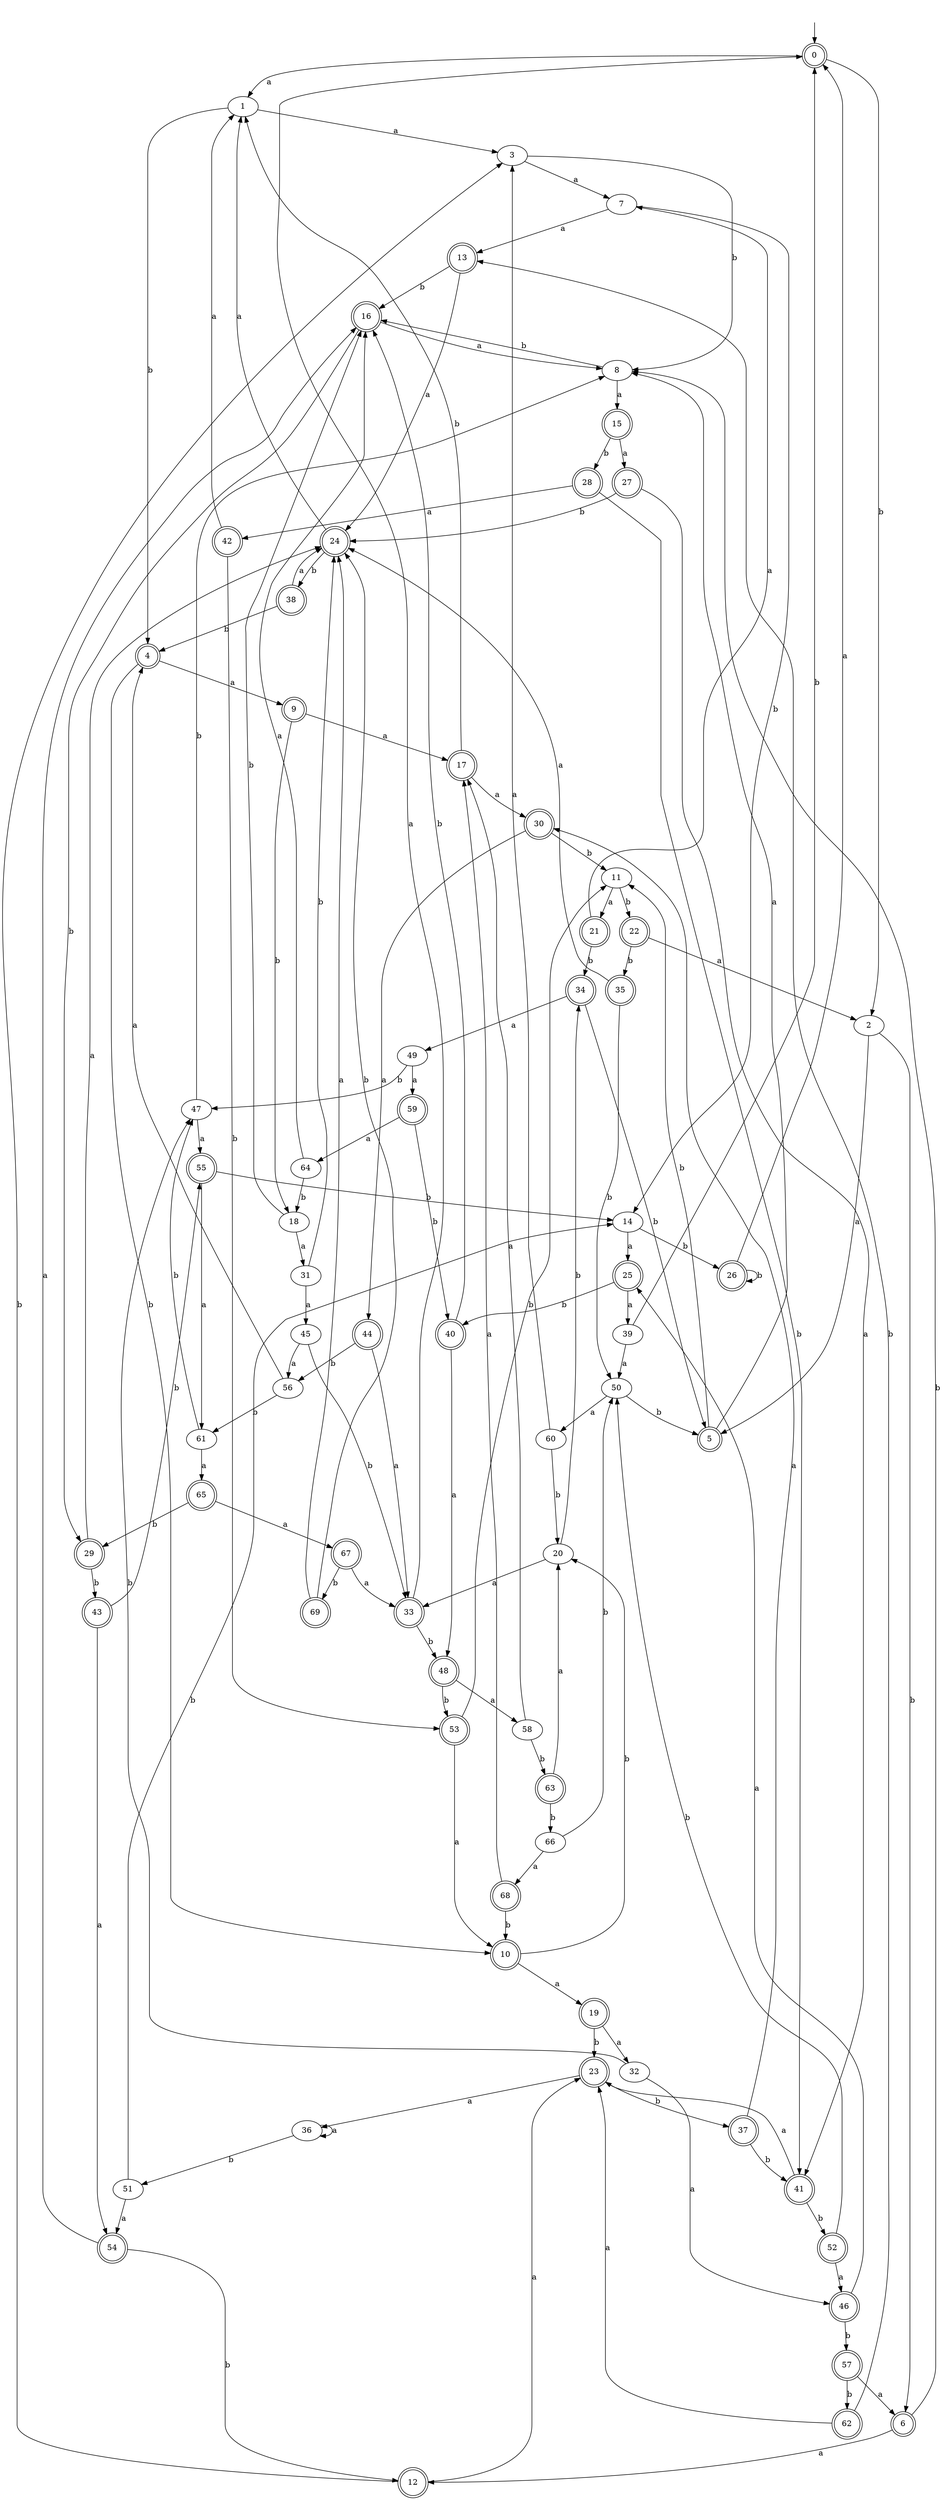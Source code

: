 digraph RandomDFA {
  __start0 [label="", shape=none];
  __start0 -> 0 [label=""];
  0 [shape=circle] [shape=doublecircle]
  0 -> 1 [label="a"]
  0 -> 2 [label="b"]
  1
  1 -> 3 [label="a"]
  1 -> 4 [label="b"]
  2
  2 -> 5 [label="a"]
  2 -> 6 [label="b"]
  3
  3 -> 7 [label="a"]
  3 -> 8 [label="b"]
  4 [shape=doublecircle]
  4 -> 9 [label="a"]
  4 -> 10 [label="b"]
  5 [shape=doublecircle]
  5 -> 8 [label="a"]
  5 -> 11 [label="b"]
  6 [shape=doublecircle]
  6 -> 12 [label="a"]
  6 -> 8 [label="b"]
  7
  7 -> 13 [label="a"]
  7 -> 14 [label="b"]
  8
  8 -> 15 [label="a"]
  8 -> 16 [label="b"]
  9 [shape=doublecircle]
  9 -> 17 [label="a"]
  9 -> 18 [label="b"]
  10 [shape=doublecircle]
  10 -> 19 [label="a"]
  10 -> 20 [label="b"]
  11
  11 -> 21 [label="a"]
  11 -> 22 [label="b"]
  12 [shape=doublecircle]
  12 -> 23 [label="a"]
  12 -> 3 [label="b"]
  13 [shape=doublecircle]
  13 -> 24 [label="a"]
  13 -> 16 [label="b"]
  14
  14 -> 25 [label="a"]
  14 -> 26 [label="b"]
  15 [shape=doublecircle]
  15 -> 27 [label="a"]
  15 -> 28 [label="b"]
  16 [shape=doublecircle]
  16 -> 8 [label="a"]
  16 -> 29 [label="b"]
  17 [shape=doublecircle]
  17 -> 30 [label="a"]
  17 -> 1 [label="b"]
  18
  18 -> 31 [label="a"]
  18 -> 16 [label="b"]
  19 [shape=doublecircle]
  19 -> 32 [label="a"]
  19 -> 23 [label="b"]
  20
  20 -> 33 [label="a"]
  20 -> 34 [label="b"]
  21 [shape=doublecircle]
  21 -> 7 [label="a"]
  21 -> 34 [label="b"]
  22 [shape=doublecircle]
  22 -> 2 [label="a"]
  22 -> 35 [label="b"]
  23 [shape=doublecircle]
  23 -> 36 [label="a"]
  23 -> 37 [label="b"]
  24 [shape=doublecircle]
  24 -> 1 [label="a"]
  24 -> 38 [label="b"]
  25 [shape=doublecircle]
  25 -> 39 [label="a"]
  25 -> 40 [label="b"]
  26 [shape=doublecircle]
  26 -> 0 [label="a"]
  26 -> 26 [label="b"]
  27 [shape=doublecircle]
  27 -> 41 [label="a"]
  27 -> 24 [label="b"]
  28 [shape=doublecircle]
  28 -> 42 [label="a"]
  28 -> 41 [label="b"]
  29 [shape=doublecircle]
  29 -> 24 [label="a"]
  29 -> 43 [label="b"]
  30 [shape=doublecircle]
  30 -> 44 [label="a"]
  30 -> 11 [label="b"]
  31
  31 -> 45 [label="a"]
  31 -> 24 [label="b"]
  32
  32 -> 46 [label="a"]
  32 -> 47 [label="b"]
  33 [shape=doublecircle]
  33 -> 0 [label="a"]
  33 -> 48 [label="b"]
  34 [shape=doublecircle]
  34 -> 49 [label="a"]
  34 -> 5 [label="b"]
  35 [shape=doublecircle]
  35 -> 24 [label="a"]
  35 -> 50 [label="b"]
  36
  36 -> 36 [label="a"]
  36 -> 51 [label="b"]
  37 [shape=doublecircle]
  37 -> 30 [label="a"]
  37 -> 41 [label="b"]
  38 [shape=doublecircle]
  38 -> 24 [label="a"]
  38 -> 4 [label="b"]
  39
  39 -> 50 [label="a"]
  39 -> 0 [label="b"]
  40 [shape=doublecircle]
  40 -> 48 [label="a"]
  40 -> 16 [label="b"]
  41 [shape=doublecircle]
  41 -> 23 [label="a"]
  41 -> 52 [label="b"]
  42 [shape=doublecircle]
  42 -> 1 [label="a"]
  42 -> 53 [label="b"]
  43 [shape=doublecircle]
  43 -> 54 [label="a"]
  43 -> 55 [label="b"]
  44 [shape=doublecircle]
  44 -> 33 [label="a"]
  44 -> 56 [label="b"]
  45
  45 -> 56 [label="a"]
  45 -> 33 [label="b"]
  46 [shape=doublecircle]
  46 -> 25 [label="a"]
  46 -> 57 [label="b"]
  47
  47 -> 55 [label="a"]
  47 -> 8 [label="b"]
  48 [shape=doublecircle]
  48 -> 58 [label="a"]
  48 -> 53 [label="b"]
  49
  49 -> 59 [label="a"]
  49 -> 47 [label="b"]
  50
  50 -> 60 [label="a"]
  50 -> 5 [label="b"]
  51
  51 -> 54 [label="a"]
  51 -> 14 [label="b"]
  52 [shape=doublecircle]
  52 -> 46 [label="a"]
  52 -> 50 [label="b"]
  53 [shape=doublecircle]
  53 -> 10 [label="a"]
  53 -> 11 [label="b"]
  54 [shape=doublecircle]
  54 -> 16 [label="a"]
  54 -> 12 [label="b"]
  55 [shape=doublecircle]
  55 -> 61 [label="a"]
  55 -> 14 [label="b"]
  56
  56 -> 4 [label="a"]
  56 -> 61 [label="b"]
  57 [shape=doublecircle]
  57 -> 6 [label="a"]
  57 -> 62 [label="b"]
  58
  58 -> 17 [label="a"]
  58 -> 63 [label="b"]
  59 [shape=doublecircle]
  59 -> 64 [label="a"]
  59 -> 40 [label="b"]
  60
  60 -> 3 [label="a"]
  60 -> 20 [label="b"]
  61
  61 -> 65 [label="a"]
  61 -> 47 [label="b"]
  62 [shape=doublecircle]
  62 -> 23 [label="a"]
  62 -> 13 [label="b"]
  63 [shape=doublecircle]
  63 -> 20 [label="a"]
  63 -> 66 [label="b"]
  64
  64 -> 16 [label="a"]
  64 -> 18 [label="b"]
  65 [shape=doublecircle]
  65 -> 67 [label="a"]
  65 -> 29 [label="b"]
  66
  66 -> 68 [label="a"]
  66 -> 50 [label="b"]
  67 [shape=doublecircle]
  67 -> 33 [label="a"]
  67 -> 69 [label="b"]
  68 [shape=doublecircle]
  68 -> 17 [label="a"]
  68 -> 10 [label="b"]
  69 [shape=doublecircle]
  69 -> 24 [label="a"]
  69 -> 24 [label="b"]
}
